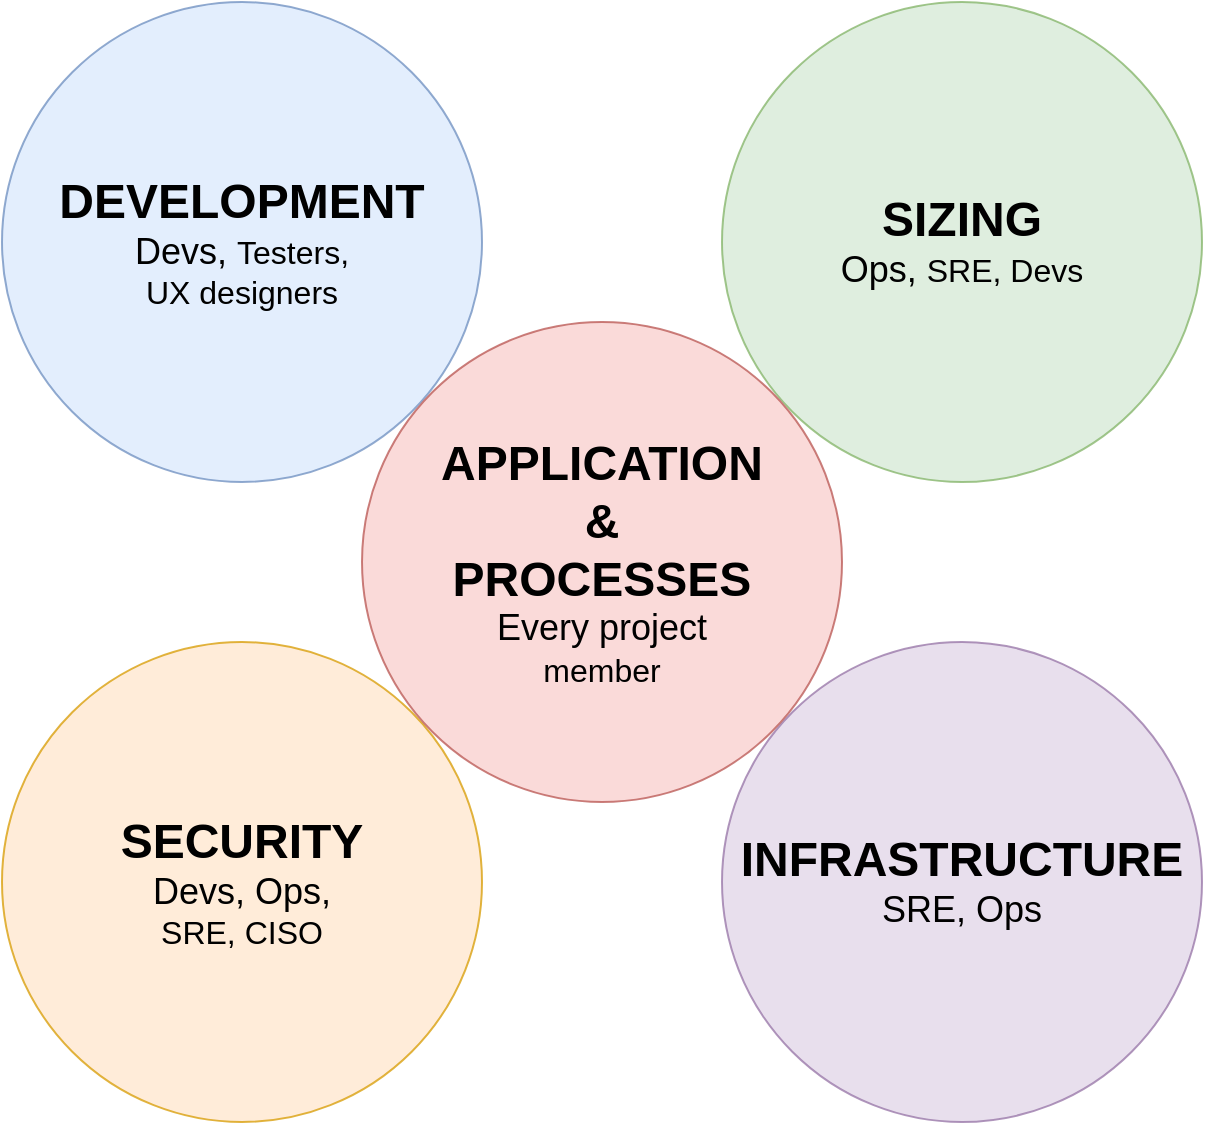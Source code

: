 <mxfile version="24.2.2" type="device">
  <diagram name="Page-1" id="g1DAbPe4yKfB7UAcylx6">
    <mxGraphModel dx="1026" dy="691" grid="1" gridSize="10" guides="1" tooltips="1" connect="1" arrows="1" fold="1" page="1" pageScale="1" pageWidth="850" pageHeight="1100" math="0" shadow="0">
      <root>
        <mxCell id="0" />
        <mxCell id="1" parent="0" />
        <mxCell id="GeBxlaRuPYo97Ed2_TV2-1" value="&lt;div&gt;&lt;font style=&quot;font-size: 24px;&quot;&gt;&lt;b&gt;DEVELOPMENT&lt;/b&gt;&lt;/font&gt;&lt;/div&gt;&lt;div&gt;&lt;font style=&quot;font-size: 18px;&quot;&gt;Devs,&amp;nbsp;&lt;/font&gt;&lt;span style=&quot;font-size: medium;&quot;&gt;Testers,&lt;/span&gt;&lt;/div&gt;&lt;div&gt;&lt;font size=&quot;3&quot;&gt;UX designers&lt;/font&gt;&lt;/div&gt;" style="ellipse;whiteSpace=wrap;html=1;aspect=fixed;fillColor=#dae8fc;strokeColor=#6c8ebf;opacity=75;" vertex="1" parent="1">
          <mxGeometry x="120" y="70" width="240.0" height="240.0" as="geometry" />
        </mxCell>
        <mxCell id="GeBxlaRuPYo97Ed2_TV2-2" value="&lt;div&gt;&lt;font style=&quot;font-size: 24px;&quot;&gt;&lt;b&gt;SIZING&lt;/b&gt;&lt;/font&gt;&lt;/div&gt;&lt;div&gt;&lt;font style=&quot;font-size: 18px;&quot;&gt;Ops,&amp;nbsp;&lt;/font&gt;&lt;span style=&quot;font-size: medium;&quot;&gt;SRE, Devs&lt;/span&gt;&lt;/div&gt;" style="ellipse;whiteSpace=wrap;html=1;aspect=fixed;fillColor=#d5e8d4;strokeColor=#82b366;gradientColor=none;opacity=75;" vertex="1" parent="1">
          <mxGeometry x="480.0" y="70" width="240.0" height="240.0" as="geometry" />
        </mxCell>
        <mxCell id="GeBxlaRuPYo97Ed2_TV2-6" value="&lt;div&gt;&lt;font style=&quot;font-size: 24px;&quot;&gt;&lt;b&gt;SECURITY&lt;/b&gt;&lt;/font&gt;&lt;/div&gt;&lt;div&gt;&lt;font style=&quot;font-size: 18px;&quot;&gt;Devs, Ops,&lt;/font&gt;&lt;/div&gt;&lt;div&gt;&lt;font size=&quot;3&quot;&gt;SRE, CISO&lt;/font&gt;&lt;/div&gt;" style="ellipse;whiteSpace=wrap;html=1;aspect=fixed;fillColor=#ffe6cc;strokeColor=#d79b00;opacity=75;" vertex="1" parent="1">
          <mxGeometry x="120" y="390" width="240.0" height="240.0" as="geometry" />
        </mxCell>
        <mxCell id="GeBxlaRuPYo97Ed2_TV2-7" value="&lt;div&gt;&lt;font style=&quot;font-size: 24px;&quot;&gt;&lt;b&gt;INFRASTRUCTURE&lt;/b&gt;&lt;/font&gt;&lt;/div&gt;&lt;div&gt;&lt;font style=&quot;font-size: 18px;&quot;&gt;SRE, Ops&lt;/font&gt;&lt;/div&gt;" style="ellipse;whiteSpace=wrap;html=1;aspect=fixed;fillColor=#e1d5e7;strokeColor=#9673a6;opacity=75;" vertex="1" parent="1">
          <mxGeometry x="480.0" y="390" width="240.0" height="240.0" as="geometry" />
        </mxCell>
        <mxCell id="GeBxlaRuPYo97Ed2_TV2-3" value="&lt;div&gt;&lt;font style=&quot;font-size: 24px;&quot;&gt;&lt;b&gt;APPLICATION&lt;/b&gt;&lt;/font&gt;&lt;/div&gt;&lt;div&gt;&lt;font style=&quot;font-size: 24px;&quot;&gt;&lt;b&gt;&amp;amp;&lt;/b&gt;&lt;/font&gt;&lt;/div&gt;&lt;div&gt;&lt;font style=&quot;font-size: 24px;&quot;&gt;&lt;b&gt;PROCESSES&lt;/b&gt;&lt;/font&gt;&lt;/div&gt;&lt;div&gt;&lt;font style=&quot;font-size: 18px;&quot;&gt;Every project&lt;/font&gt;&lt;/div&gt;&lt;div&gt;&lt;font size=&quot;3&quot;&gt;member&lt;/font&gt;&lt;/div&gt;" style="ellipse;whiteSpace=wrap;html=1;aspect=fixed;fillColor=#f8cecc;strokeColor=#b85450;opacity=75;" vertex="1" parent="1">
          <mxGeometry x="300.004" y="230" width="240.0" height="240.0" as="geometry" />
        </mxCell>
      </root>
    </mxGraphModel>
  </diagram>
</mxfile>
